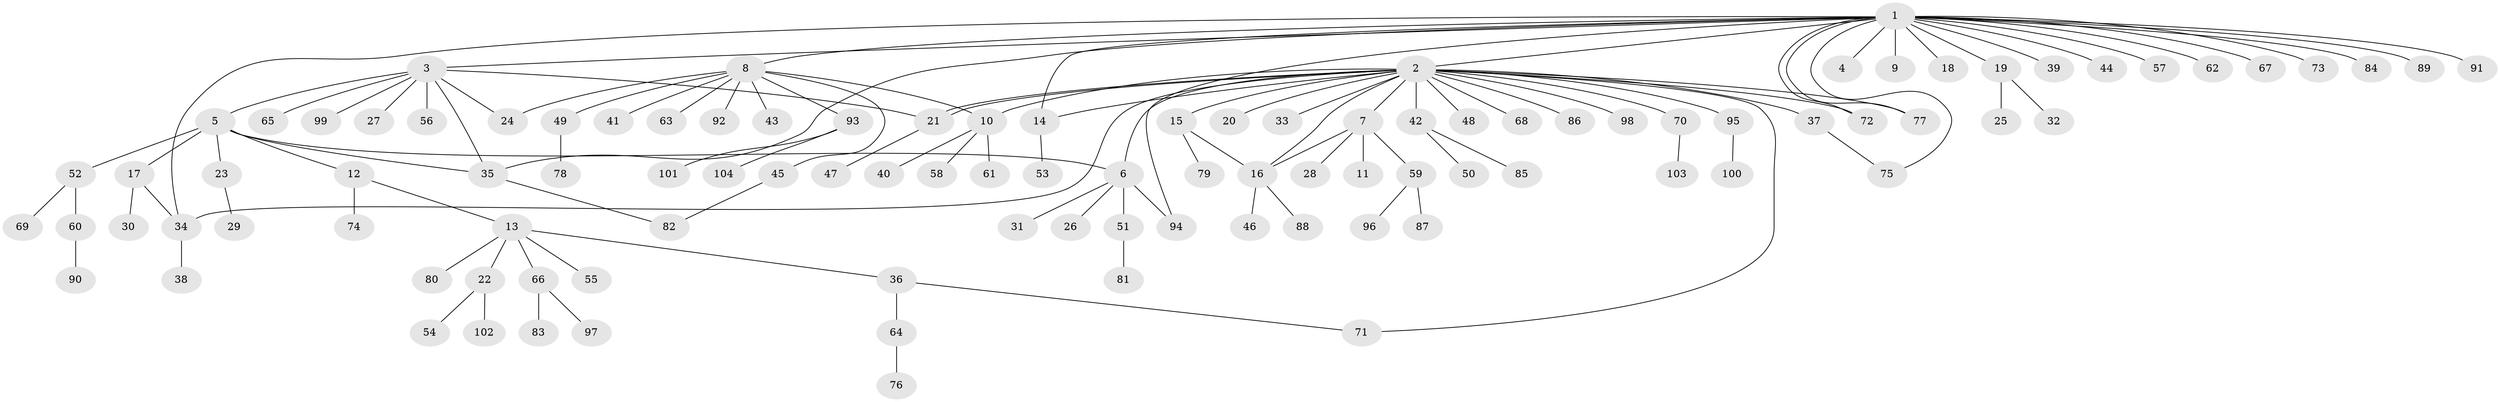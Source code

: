 // Generated by graph-tools (version 1.1) at 2025/35/03/09/25 02:35:37]
// undirected, 104 vertices, 121 edges
graph export_dot {
graph [start="1"]
  node [color=gray90,style=filled];
  1;
  2;
  3;
  4;
  5;
  6;
  7;
  8;
  9;
  10;
  11;
  12;
  13;
  14;
  15;
  16;
  17;
  18;
  19;
  20;
  21;
  22;
  23;
  24;
  25;
  26;
  27;
  28;
  29;
  30;
  31;
  32;
  33;
  34;
  35;
  36;
  37;
  38;
  39;
  40;
  41;
  42;
  43;
  44;
  45;
  46;
  47;
  48;
  49;
  50;
  51;
  52;
  53;
  54;
  55;
  56;
  57;
  58;
  59;
  60;
  61;
  62;
  63;
  64;
  65;
  66;
  67;
  68;
  69;
  70;
  71;
  72;
  73;
  74;
  75;
  76;
  77;
  78;
  79;
  80;
  81;
  82;
  83;
  84;
  85;
  86;
  87;
  88;
  89;
  90;
  91;
  92;
  93;
  94;
  95;
  96;
  97;
  98;
  99;
  100;
  101;
  102;
  103;
  104;
  1 -- 2;
  1 -- 3;
  1 -- 4;
  1 -- 8;
  1 -- 9;
  1 -- 14;
  1 -- 18;
  1 -- 19;
  1 -- 34;
  1 -- 35;
  1 -- 39;
  1 -- 44;
  1 -- 57;
  1 -- 62;
  1 -- 67;
  1 -- 72;
  1 -- 73;
  1 -- 75;
  1 -- 77;
  1 -- 84;
  1 -- 89;
  1 -- 91;
  1 -- 94;
  2 -- 6;
  2 -- 7;
  2 -- 10;
  2 -- 14;
  2 -- 15;
  2 -- 16;
  2 -- 20;
  2 -- 21;
  2 -- 21;
  2 -- 33;
  2 -- 34;
  2 -- 37;
  2 -- 42;
  2 -- 48;
  2 -- 68;
  2 -- 70;
  2 -- 71;
  2 -- 72;
  2 -- 77;
  2 -- 86;
  2 -- 95;
  2 -- 98;
  3 -- 5;
  3 -- 21;
  3 -- 24;
  3 -- 27;
  3 -- 35;
  3 -- 56;
  3 -- 65;
  3 -- 99;
  5 -- 6;
  5 -- 12;
  5 -- 17;
  5 -- 23;
  5 -- 35;
  5 -- 52;
  6 -- 26;
  6 -- 31;
  6 -- 51;
  6 -- 94;
  7 -- 11;
  7 -- 16;
  7 -- 28;
  7 -- 59;
  8 -- 10;
  8 -- 24;
  8 -- 41;
  8 -- 43;
  8 -- 45;
  8 -- 49;
  8 -- 63;
  8 -- 92;
  8 -- 93;
  10 -- 40;
  10 -- 58;
  10 -- 61;
  12 -- 13;
  12 -- 74;
  13 -- 22;
  13 -- 36;
  13 -- 55;
  13 -- 66;
  13 -- 80;
  14 -- 53;
  15 -- 16;
  15 -- 79;
  16 -- 46;
  16 -- 88;
  17 -- 30;
  17 -- 34;
  19 -- 25;
  19 -- 32;
  21 -- 47;
  22 -- 54;
  22 -- 102;
  23 -- 29;
  34 -- 38;
  35 -- 82;
  36 -- 64;
  36 -- 71;
  37 -- 75;
  42 -- 50;
  42 -- 85;
  45 -- 82;
  49 -- 78;
  51 -- 81;
  52 -- 60;
  52 -- 69;
  59 -- 87;
  59 -- 96;
  60 -- 90;
  64 -- 76;
  66 -- 83;
  66 -- 97;
  70 -- 103;
  93 -- 101;
  93 -- 104;
  95 -- 100;
}
